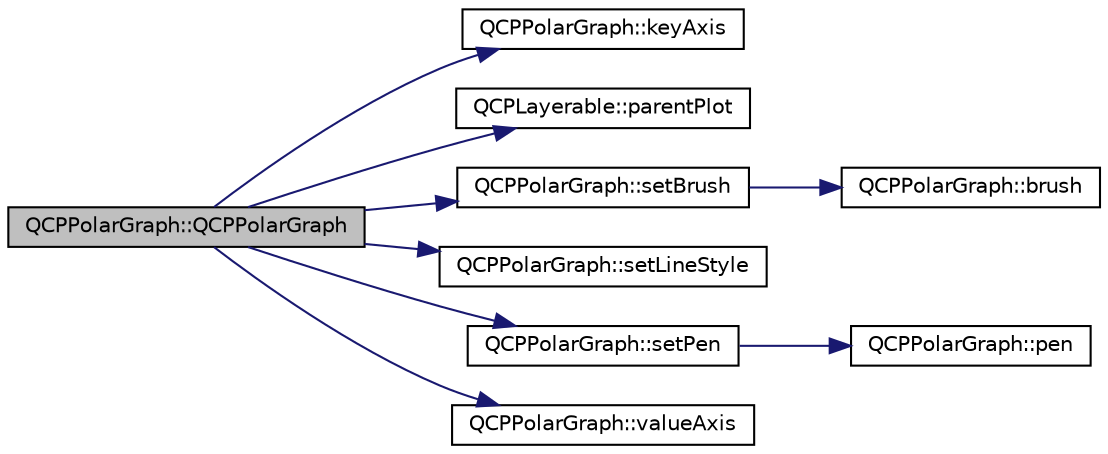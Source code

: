 digraph "QCPPolarGraph::QCPPolarGraph"
{
 // LATEX_PDF_SIZE
  edge [fontname="Helvetica",fontsize="10",labelfontname="Helvetica",labelfontsize="10"];
  node [fontname="Helvetica",fontsize="10",shape=record];
  rankdir="LR";
  Node1 [label="QCPPolarGraph::QCPPolarGraph",height=0.2,width=0.4,color="black", fillcolor="grey75", style="filled", fontcolor="black",tooltip=" "];
  Node1 -> Node2 [color="midnightblue",fontsize="10",style="solid",fontname="Helvetica"];
  Node2 [label="QCPPolarGraph::keyAxis",height=0.2,width=0.4,color="black", fillcolor="white", style="filled",URL="$classQCPPolarGraph.html#a4a4f714e9e47a59806180ec087eb6262",tooltip=" "];
  Node1 -> Node3 [color="midnightblue",fontsize="10",style="solid",fontname="Helvetica"];
  Node3 [label="QCPLayerable::parentPlot",height=0.2,width=0.4,color="black", fillcolor="white", style="filled",URL="$classQCPLayerable.html#a473edb813a4c1929d6b6a8fe3ff3faf7",tooltip=" "];
  Node1 -> Node4 [color="midnightblue",fontsize="10",style="solid",fontname="Helvetica"];
  Node4 [label="QCPPolarGraph::setBrush",height=0.2,width=0.4,color="black", fillcolor="white", style="filled",URL="$classQCPPolarGraph.html#ad8a0596f6a9bf583dc8d0cbe7c9df559",tooltip=" "];
  Node4 -> Node5 [color="midnightblue",fontsize="10",style="solid",fontname="Helvetica"];
  Node5 [label="QCPPolarGraph::brush",height=0.2,width=0.4,color="black", fillcolor="white", style="filled",URL="$classQCPPolarGraph.html#af2826a40c8c6d73b9060b232ad2937ad",tooltip=" "];
  Node1 -> Node6 [color="midnightblue",fontsize="10",style="solid",fontname="Helvetica"];
  Node6 [label="QCPPolarGraph::setLineStyle",height=0.2,width=0.4,color="black", fillcolor="white", style="filled",URL="$classQCPPolarGraph.html#aa68249ca5e6d17d0133f62a90a144daf",tooltip=" "];
  Node1 -> Node7 [color="midnightblue",fontsize="10",style="solid",fontname="Helvetica"];
  Node7 [label="QCPPolarGraph::setPen",height=0.2,width=0.4,color="black", fillcolor="white", style="filled",URL="$classQCPPolarGraph.html#a679c7b82b130fff72cdf27006904c5e0",tooltip=" "];
  Node7 -> Node8 [color="midnightblue",fontsize="10",style="solid",fontname="Helvetica"];
  Node8 [label="QCPPolarGraph::pen",height=0.2,width=0.4,color="black", fillcolor="white", style="filled",URL="$classQCPPolarGraph.html#a4314b867cddf9561435afb9432c70066",tooltip=" "];
  Node1 -> Node9 [color="midnightblue",fontsize="10",style="solid",fontname="Helvetica"];
  Node9 [label="QCPPolarGraph::valueAxis",height=0.2,width=0.4,color="black", fillcolor="white", style="filled",URL="$classQCPPolarGraph.html#a0dd08cc1a5fd2d66792c927313cda5d4",tooltip=" "];
}
